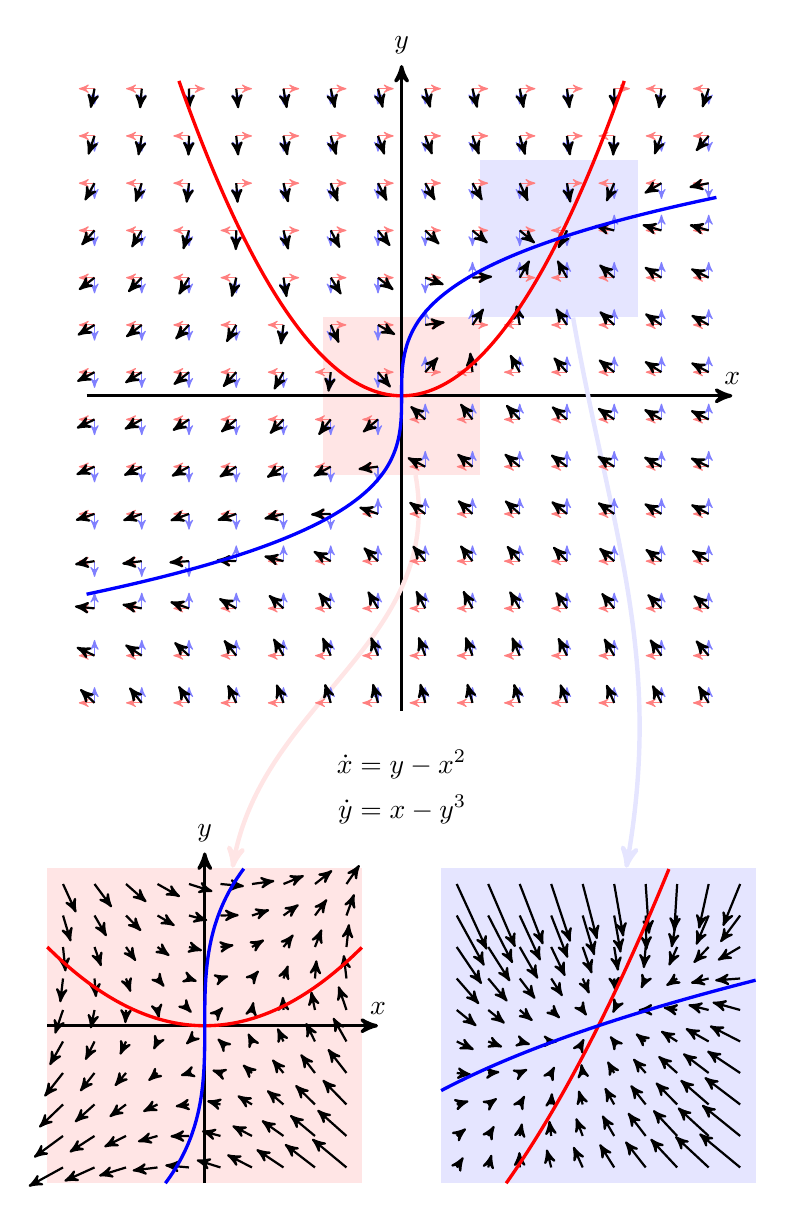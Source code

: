 \begin{tikzpicture}[>=stealth', auto, node distance=2cm, scale=2]

    \begin{pgfonlayer}{background}
        \node[fill=red!10, minimum width=2cm, minimum height=2cm] (centerref) at (0,0) {};
        \node[fill=blue!10, minimum width=2cm, minimum height=2cm] (oneoneref) at (1,1) {};
    \end{pgfonlayer}

    \foreach \x in {-1.95,-1.65,...,1.951} {
        \foreach \y in {-1.95,-1.65,...,1.951} {
            \pgfmathsetmacro{\dx}{(\y - (\x*\x))}
            \pgfmathsetmacro{\dy}{(\x - (\y^3))}
            \pgfmathsetmacro{\mag}{(8*sqrt((\dx*\dx)+(\dy*\dy)) + 0.0)}
            \draw[blue!50, ->] ({\x}, {\y}) -- ++(
                {\dx * 0},
                {\dy / sqrt(\dy*\dy + 0.0) / 10}
            );
            \draw[red!50, ->] ({\x}, {\y}) -- ++(
                {\dx / sqrt(\dx*\dx + 0.0) / 10},
                {\dy * 0}
            );
            \draw[->, thick] ({\x}, {\y}) -- ++(
                {\dx / \mag},
                {\dy / \mag}
            );
        }
    }
    \draw[very thick, red, domain=-1.414:1.414, smooth, variable=\x, samples=100]
        plot ({\x}, {\x * \x});
    \draw[very thick, blue, domain=-1.26:1.26, smooth, variable=\x, samples=100]
        plot ({\x ^ 3}, {\x});


    \begin{pgfonlayer}{background}
        \draw[very thick, ->] ( -2,0) -- (2.1, 0) node[anchor=south]{$x$};
        \draw[very thick, ->] (0, -2) -- (0, 2.1) node[anchor=south]{$y$};
    \end{pgfonlayer}


    \begin{scope}[yshift=-4cm, xshift=-1.25cm, scale=2]
        \begin{pgfonlayer}{background}
            \node[fill=red!10, minimum width=4cm, minimum height=4cm] (center) at (0,0) {};
        \end{pgfonlayer}
        \foreach \x in {-0.45,-0.35,...,0.451} {
            \foreach \y in {-0.45,-0.35,...,0.451} {
                \pgfmathsetmacro{\dx}{(\y - (\x*\x))}
                \pgfmathsetmacro{\dy}{(\x - (\y^3))}
                \pgfmathsetmacro{\mag}{(6)}
                \draw[->, thick] ({\x}, {\y}) -- ++(
                    {\dx / \mag},
                    {\dy / \mag}
                );
            }
        }
        \draw[very thick, red, domain=-0.5:0.5, smooth, variable=\x, samples=100]
            plot ({\x}, {\x * \x});
        \draw[very thick, blue, domain=-0.5:0.5, smooth, variable=\x, samples=100]
            plot ({\x ^ 3}, {\x});

        \begin{pgfonlayer}{background}
            \draw[very thick, ->] ( -0.5,0) -- (0.55, 0) node[anchor=south]{$x$};
            \draw[very thick, ->] (0, -0.5) -- (0, 0.55) node[anchor=south]{$y$};
        \end{pgfonlayer}
    \end{scope}

    \begin{scope}[yshift=-4cm, xshift=1.25cm, scale=2, yshift=-1cm, xshift=-1cm]
        \begin{pgfonlayer}{background}
            \node[fill=blue!10, minimum width=4cm, minimum height=4cm] (oneone) at (1,1) {};
        \end{pgfonlayer}
        \foreach \x in {0.55,0.65,...,1.451} {
            \foreach \y in {0.55,0.65,...,1.451} {
                \pgfmathsetmacro{\dx}{(\y - (\x*\x))}
                \pgfmathsetmacro{\dy}{(\x - (\y^3))}
                \pgfmathsetmacro{\mag}{(12)}
                \draw[->, thick] ({\x}, {\y}) -- ++(
                    {\dx / \mag},
                    {\dy / \mag}
                );
            }
        }
        \draw[very thick, red, domain=0.707:1.225, smooth, variable=\x, samples=100]
            plot ({\x}, {\x * \x});
        \draw[very thick, blue, domain=0.794:1.145, smooth, variable=\x, samples=100]
            plot ({\x ^ 3}, {\x});
    \end{scope}

    \begin{pgfonlayer}{background}
        \draw[draw=red!10, ultra thick, ->] (centerref) to[out=-80, in=80] (center);
        \draw[draw=blue!10, ultra thick, ->] (oneoneref) to[out=-80, in=80] (oneone);
    \end{pgfonlayer}

    \node at (0, -2.5) {
        $\begin{aligned}
            \dot{x} &= y - x^2 \\
            \dot{y} &= x - y^3
        \end{aligned}$
    };

\end{tikzpicture}
